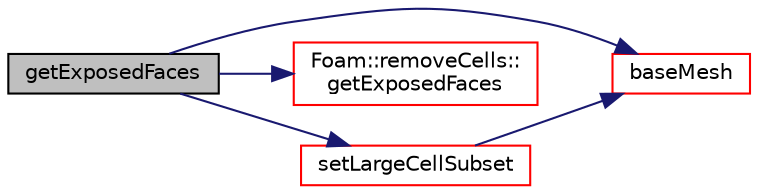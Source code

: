 digraph "getExposedFaces"
{
  bgcolor="transparent";
  edge [fontname="Helvetica",fontsize="10",labelfontname="Helvetica",labelfontsize="10"];
  node [fontname="Helvetica",fontsize="10",shape=record];
  rankdir="LR";
  Node1 [label="getExposedFaces",height=0.2,width=0.4,color="black", fillcolor="grey75", style="filled", fontcolor="black"];
  Node1 -> Node2 [color="midnightblue",fontsize="10",style="solid",fontname="Helvetica"];
  Node2 [label="baseMesh",height=0.2,width=0.4,color="red",URL="$a00898.html#a37e30e259b3d2b3c03fd12a8180b31a6",tooltip="Original mesh. "];
  Node1 -> Node3 [color="midnightblue",fontsize="10",style="solid",fontname="Helvetica"];
  Node3 [label="Foam::removeCells::\lgetExposedFaces",height=0.2,width=0.4,color="red",URL="$a02217.html#a9ea4361fa1840908fb3312415cec8ff1",tooltip="Get labels of exposed faces. "];
  Node1 -> Node4 [color="midnightblue",fontsize="10",style="solid",fontname="Helvetica"];
  Node4 [label="setLargeCellSubset",height=0.2,width=0.4,color="red",URL="$a00898.html#aa5aecd31ebb23c10811eb60949808165",tooltip="Set the subset from all cells with region == currentRegion. "];
  Node4 -> Node2 [color="midnightblue",fontsize="10",style="solid",fontname="Helvetica"];
}
